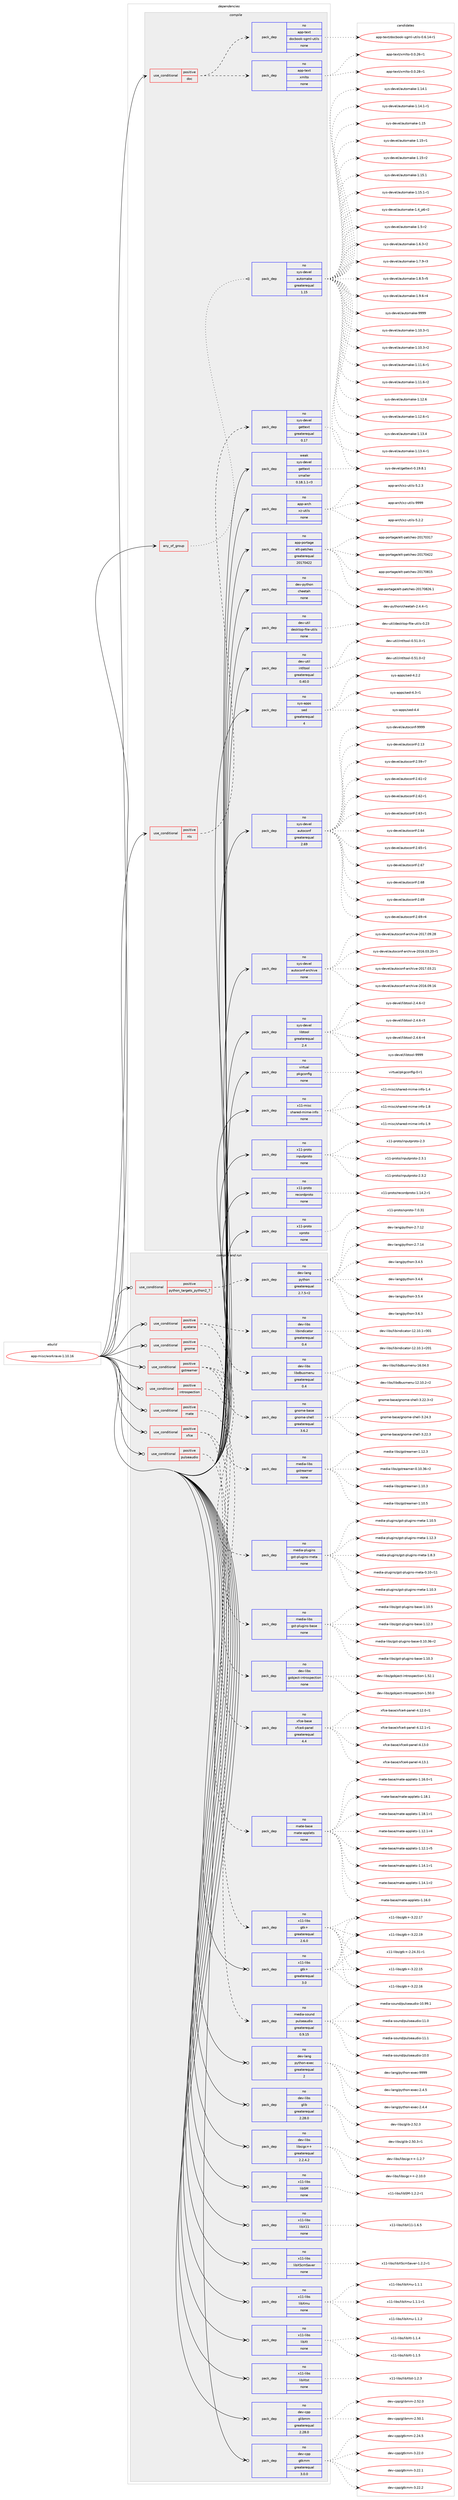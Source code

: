 digraph prolog {

# *************
# Graph options
# *************

newrank=true;
concentrate=true;
compound=true;
graph [rankdir=LR,fontname=Helvetica,fontsize=10,ranksep=1.5];#, ranksep=2.5, nodesep=0.2];
edge  [arrowhead=vee];
node  [fontname=Helvetica,fontsize=10];

# **********
# The ebuild
# **********

subgraph cluster_leftcol {
color=gray;
rank=same;
label=<<i>ebuild</i>>;
id [label="app-misc/workrave-1.10.16", color=red, width=4, href="../app-misc/workrave-1.10.16.svg"];
}

# ****************
# The dependencies
# ****************

subgraph cluster_midcol {
color=gray;
label=<<i>dependencies</i>>;
subgraph cluster_compile {
fillcolor="#eeeeee";
style=filled;
label=<<i>compile</i>>;
subgraph any840 {
dependency48802 [label=<<TABLE BORDER="0" CELLBORDER="1" CELLSPACING="0" CELLPADDING="4"><TR><TD CELLPADDING="10">any_of_group</TD></TR></TABLE>>, shape=none, color=red];subgraph pack34958 {
dependency48803 [label=<<TABLE BORDER="0" CELLBORDER="1" CELLSPACING="0" CELLPADDING="4" WIDTH="220"><TR><TD ROWSPAN="6" CELLPADDING="30">pack_dep</TD></TR><TR><TD WIDTH="110">no</TD></TR><TR><TD>sys-devel</TD></TR><TR><TD>automake</TD></TR><TR><TD>greaterequal</TD></TR><TR><TD>1.15</TD></TR></TABLE>>, shape=none, color=blue];
}
dependency48802:e -> dependency48803:w [weight=20,style="dotted",arrowhead="oinv"];
}
id:e -> dependency48802:w [weight=20,style="solid",arrowhead="vee"];
subgraph cond12983 {
dependency48804 [label=<<TABLE BORDER="0" CELLBORDER="1" CELLSPACING="0" CELLPADDING="4"><TR><TD ROWSPAN="3" CELLPADDING="10">use_conditional</TD></TR><TR><TD>positive</TD></TR><TR><TD>doc</TD></TR></TABLE>>, shape=none, color=red];
subgraph pack34959 {
dependency48805 [label=<<TABLE BORDER="0" CELLBORDER="1" CELLSPACING="0" CELLPADDING="4" WIDTH="220"><TR><TD ROWSPAN="6" CELLPADDING="30">pack_dep</TD></TR><TR><TD WIDTH="110">no</TD></TR><TR><TD>app-text</TD></TR><TR><TD>docbook-sgml-utils</TD></TR><TR><TD>none</TD></TR><TR><TD></TD></TR></TABLE>>, shape=none, color=blue];
}
dependency48804:e -> dependency48805:w [weight=20,style="dashed",arrowhead="vee"];
subgraph pack34960 {
dependency48806 [label=<<TABLE BORDER="0" CELLBORDER="1" CELLSPACING="0" CELLPADDING="4" WIDTH="220"><TR><TD ROWSPAN="6" CELLPADDING="30">pack_dep</TD></TR><TR><TD WIDTH="110">no</TD></TR><TR><TD>app-text</TD></TR><TR><TD>xmlto</TD></TR><TR><TD>none</TD></TR><TR><TD></TD></TR></TABLE>>, shape=none, color=blue];
}
dependency48804:e -> dependency48806:w [weight=20,style="dashed",arrowhead="vee"];
}
id:e -> dependency48804:w [weight=20,style="solid",arrowhead="vee"];
subgraph cond12984 {
dependency48807 [label=<<TABLE BORDER="0" CELLBORDER="1" CELLSPACING="0" CELLPADDING="4"><TR><TD ROWSPAN="3" CELLPADDING="10">use_conditional</TD></TR><TR><TD>positive</TD></TR><TR><TD>nls</TD></TR></TABLE>>, shape=none, color=red];
subgraph pack34961 {
dependency48808 [label=<<TABLE BORDER="0" CELLBORDER="1" CELLSPACING="0" CELLPADDING="4" WIDTH="220"><TR><TD ROWSPAN="6" CELLPADDING="30">pack_dep</TD></TR><TR><TD WIDTH="110">no</TD></TR><TR><TD>sys-devel</TD></TR><TR><TD>gettext</TD></TR><TR><TD>greaterequal</TD></TR><TR><TD>0.17</TD></TR></TABLE>>, shape=none, color=blue];
}
dependency48807:e -> dependency48808:w [weight=20,style="dashed",arrowhead="vee"];
}
id:e -> dependency48807:w [weight=20,style="solid",arrowhead="vee"];
subgraph pack34962 {
dependency48809 [label=<<TABLE BORDER="0" CELLBORDER="1" CELLSPACING="0" CELLPADDING="4" WIDTH="220"><TR><TD ROWSPAN="6" CELLPADDING="30">pack_dep</TD></TR><TR><TD WIDTH="110">no</TD></TR><TR><TD>app-arch</TD></TR><TR><TD>xz-utils</TD></TR><TR><TD>none</TD></TR><TR><TD></TD></TR></TABLE>>, shape=none, color=blue];
}
id:e -> dependency48809:w [weight=20,style="solid",arrowhead="vee"];
subgraph pack34963 {
dependency48810 [label=<<TABLE BORDER="0" CELLBORDER="1" CELLSPACING="0" CELLPADDING="4" WIDTH="220"><TR><TD ROWSPAN="6" CELLPADDING="30">pack_dep</TD></TR><TR><TD WIDTH="110">no</TD></TR><TR><TD>app-portage</TD></TR><TR><TD>elt-patches</TD></TR><TR><TD>greaterequal</TD></TR><TR><TD>20170422</TD></TR></TABLE>>, shape=none, color=blue];
}
id:e -> dependency48810:w [weight=20,style="solid",arrowhead="vee"];
subgraph pack34964 {
dependency48811 [label=<<TABLE BORDER="0" CELLBORDER="1" CELLSPACING="0" CELLPADDING="4" WIDTH="220"><TR><TD ROWSPAN="6" CELLPADDING="30">pack_dep</TD></TR><TR><TD WIDTH="110">no</TD></TR><TR><TD>dev-python</TD></TR><TR><TD>cheetah</TD></TR><TR><TD>none</TD></TR><TR><TD></TD></TR></TABLE>>, shape=none, color=blue];
}
id:e -> dependency48811:w [weight=20,style="solid",arrowhead="vee"];
subgraph pack34965 {
dependency48812 [label=<<TABLE BORDER="0" CELLBORDER="1" CELLSPACING="0" CELLPADDING="4" WIDTH="220"><TR><TD ROWSPAN="6" CELLPADDING="30">pack_dep</TD></TR><TR><TD WIDTH="110">no</TD></TR><TR><TD>dev-util</TD></TR><TR><TD>desktop-file-utils</TD></TR><TR><TD>none</TD></TR><TR><TD></TD></TR></TABLE>>, shape=none, color=blue];
}
id:e -> dependency48812:w [weight=20,style="solid",arrowhead="vee"];
subgraph pack34966 {
dependency48813 [label=<<TABLE BORDER="0" CELLBORDER="1" CELLSPACING="0" CELLPADDING="4" WIDTH="220"><TR><TD ROWSPAN="6" CELLPADDING="30">pack_dep</TD></TR><TR><TD WIDTH="110">no</TD></TR><TR><TD>dev-util</TD></TR><TR><TD>intltool</TD></TR><TR><TD>greaterequal</TD></TR><TR><TD>0.40.0</TD></TR></TABLE>>, shape=none, color=blue];
}
id:e -> dependency48813:w [weight=20,style="solid",arrowhead="vee"];
subgraph pack34967 {
dependency48814 [label=<<TABLE BORDER="0" CELLBORDER="1" CELLSPACING="0" CELLPADDING="4" WIDTH="220"><TR><TD ROWSPAN="6" CELLPADDING="30">pack_dep</TD></TR><TR><TD WIDTH="110">no</TD></TR><TR><TD>sys-apps</TD></TR><TR><TD>sed</TD></TR><TR><TD>greaterequal</TD></TR><TR><TD>4</TD></TR></TABLE>>, shape=none, color=blue];
}
id:e -> dependency48814:w [weight=20,style="solid",arrowhead="vee"];
subgraph pack34968 {
dependency48815 [label=<<TABLE BORDER="0" CELLBORDER="1" CELLSPACING="0" CELLPADDING="4" WIDTH="220"><TR><TD ROWSPAN="6" CELLPADDING="30">pack_dep</TD></TR><TR><TD WIDTH="110">no</TD></TR><TR><TD>sys-devel</TD></TR><TR><TD>autoconf</TD></TR><TR><TD>greaterequal</TD></TR><TR><TD>2.69</TD></TR></TABLE>>, shape=none, color=blue];
}
id:e -> dependency48815:w [weight=20,style="solid",arrowhead="vee"];
subgraph pack34969 {
dependency48816 [label=<<TABLE BORDER="0" CELLBORDER="1" CELLSPACING="0" CELLPADDING="4" WIDTH="220"><TR><TD ROWSPAN="6" CELLPADDING="30">pack_dep</TD></TR><TR><TD WIDTH="110">no</TD></TR><TR><TD>sys-devel</TD></TR><TR><TD>autoconf-archive</TD></TR><TR><TD>none</TD></TR><TR><TD></TD></TR></TABLE>>, shape=none, color=blue];
}
id:e -> dependency48816:w [weight=20,style="solid",arrowhead="vee"];
subgraph pack34970 {
dependency48817 [label=<<TABLE BORDER="0" CELLBORDER="1" CELLSPACING="0" CELLPADDING="4" WIDTH="220"><TR><TD ROWSPAN="6" CELLPADDING="30">pack_dep</TD></TR><TR><TD WIDTH="110">no</TD></TR><TR><TD>sys-devel</TD></TR><TR><TD>libtool</TD></TR><TR><TD>greaterequal</TD></TR><TR><TD>2.4</TD></TR></TABLE>>, shape=none, color=blue];
}
id:e -> dependency48817:w [weight=20,style="solid",arrowhead="vee"];
subgraph pack34971 {
dependency48818 [label=<<TABLE BORDER="0" CELLBORDER="1" CELLSPACING="0" CELLPADDING="4" WIDTH="220"><TR><TD ROWSPAN="6" CELLPADDING="30">pack_dep</TD></TR><TR><TD WIDTH="110">no</TD></TR><TR><TD>virtual</TD></TR><TR><TD>pkgconfig</TD></TR><TR><TD>none</TD></TR><TR><TD></TD></TR></TABLE>>, shape=none, color=blue];
}
id:e -> dependency48818:w [weight=20,style="solid",arrowhead="vee"];
subgraph pack34972 {
dependency48819 [label=<<TABLE BORDER="0" CELLBORDER="1" CELLSPACING="0" CELLPADDING="4" WIDTH="220"><TR><TD ROWSPAN="6" CELLPADDING="30">pack_dep</TD></TR><TR><TD WIDTH="110">no</TD></TR><TR><TD>x11-misc</TD></TR><TR><TD>shared-mime-info</TD></TR><TR><TD>none</TD></TR><TR><TD></TD></TR></TABLE>>, shape=none, color=blue];
}
id:e -> dependency48819:w [weight=20,style="solid",arrowhead="vee"];
subgraph pack34973 {
dependency48820 [label=<<TABLE BORDER="0" CELLBORDER="1" CELLSPACING="0" CELLPADDING="4" WIDTH="220"><TR><TD ROWSPAN="6" CELLPADDING="30">pack_dep</TD></TR><TR><TD WIDTH="110">no</TD></TR><TR><TD>x11-proto</TD></TR><TR><TD>inputproto</TD></TR><TR><TD>none</TD></TR><TR><TD></TD></TR></TABLE>>, shape=none, color=blue];
}
id:e -> dependency48820:w [weight=20,style="solid",arrowhead="vee"];
subgraph pack34974 {
dependency48821 [label=<<TABLE BORDER="0" CELLBORDER="1" CELLSPACING="0" CELLPADDING="4" WIDTH="220"><TR><TD ROWSPAN="6" CELLPADDING="30">pack_dep</TD></TR><TR><TD WIDTH="110">no</TD></TR><TR><TD>x11-proto</TD></TR><TR><TD>recordproto</TD></TR><TR><TD>none</TD></TR><TR><TD></TD></TR></TABLE>>, shape=none, color=blue];
}
id:e -> dependency48821:w [weight=20,style="solid",arrowhead="vee"];
subgraph pack34975 {
dependency48822 [label=<<TABLE BORDER="0" CELLBORDER="1" CELLSPACING="0" CELLPADDING="4" WIDTH="220"><TR><TD ROWSPAN="6" CELLPADDING="30">pack_dep</TD></TR><TR><TD WIDTH="110">no</TD></TR><TR><TD>x11-proto</TD></TR><TR><TD>xproto</TD></TR><TR><TD>none</TD></TR><TR><TD></TD></TR></TABLE>>, shape=none, color=blue];
}
id:e -> dependency48822:w [weight=20,style="solid",arrowhead="vee"];
subgraph pack34976 {
dependency48823 [label=<<TABLE BORDER="0" CELLBORDER="1" CELLSPACING="0" CELLPADDING="4" WIDTH="220"><TR><TD ROWSPAN="6" CELLPADDING="30">pack_dep</TD></TR><TR><TD WIDTH="110">weak</TD></TR><TR><TD>sys-devel</TD></TR><TR><TD>gettext</TD></TR><TR><TD>smaller</TD></TR><TR><TD>0.18.1.1-r3</TD></TR></TABLE>>, shape=none, color=blue];
}
id:e -> dependency48823:w [weight=20,style="solid",arrowhead="vee"];
}
subgraph cluster_compileandrun {
fillcolor="#eeeeee";
style=filled;
label=<<i>compile and run</i>>;
subgraph cond12985 {
dependency48824 [label=<<TABLE BORDER="0" CELLBORDER="1" CELLSPACING="0" CELLPADDING="4"><TR><TD ROWSPAN="3" CELLPADDING="10">use_conditional</TD></TR><TR><TD>positive</TD></TR><TR><TD>ayatana</TD></TR></TABLE>>, shape=none, color=red];
subgraph pack34977 {
dependency48825 [label=<<TABLE BORDER="0" CELLBORDER="1" CELLSPACING="0" CELLPADDING="4" WIDTH="220"><TR><TD ROWSPAN="6" CELLPADDING="30">pack_dep</TD></TR><TR><TD WIDTH="110">no</TD></TR><TR><TD>dev-libs</TD></TR><TR><TD>libdbusmenu</TD></TR><TR><TD>greaterequal</TD></TR><TR><TD>0.4</TD></TR></TABLE>>, shape=none, color=blue];
}
dependency48824:e -> dependency48825:w [weight=20,style="dashed",arrowhead="vee"];
subgraph pack34978 {
dependency48826 [label=<<TABLE BORDER="0" CELLBORDER="1" CELLSPACING="0" CELLPADDING="4" WIDTH="220"><TR><TD ROWSPAN="6" CELLPADDING="30">pack_dep</TD></TR><TR><TD WIDTH="110">no</TD></TR><TR><TD>dev-libs</TD></TR><TR><TD>libindicator</TD></TR><TR><TD>greaterequal</TD></TR><TR><TD>0.4</TD></TR></TABLE>>, shape=none, color=blue];
}
dependency48824:e -> dependency48826:w [weight=20,style="dashed",arrowhead="vee"];
}
id:e -> dependency48824:w [weight=20,style="solid",arrowhead="odotvee"];
subgraph cond12986 {
dependency48827 [label=<<TABLE BORDER="0" CELLBORDER="1" CELLSPACING="0" CELLPADDING="4"><TR><TD ROWSPAN="3" CELLPADDING="10">use_conditional</TD></TR><TR><TD>positive</TD></TR><TR><TD>gnome</TD></TR></TABLE>>, shape=none, color=red];
subgraph pack34979 {
dependency48828 [label=<<TABLE BORDER="0" CELLBORDER="1" CELLSPACING="0" CELLPADDING="4" WIDTH="220"><TR><TD ROWSPAN="6" CELLPADDING="30">pack_dep</TD></TR><TR><TD WIDTH="110">no</TD></TR><TR><TD>gnome-base</TD></TR><TR><TD>gnome-shell</TD></TR><TR><TD>greaterequal</TD></TR><TR><TD>3.6.2</TD></TR></TABLE>>, shape=none, color=blue];
}
dependency48827:e -> dependency48828:w [weight=20,style="dashed",arrowhead="vee"];
}
id:e -> dependency48827:w [weight=20,style="solid",arrowhead="odotvee"];
subgraph cond12987 {
dependency48829 [label=<<TABLE BORDER="0" CELLBORDER="1" CELLSPACING="0" CELLPADDING="4"><TR><TD ROWSPAN="3" CELLPADDING="10">use_conditional</TD></TR><TR><TD>positive</TD></TR><TR><TD>gstreamer</TD></TR></TABLE>>, shape=none, color=red];
subgraph pack34980 {
dependency48830 [label=<<TABLE BORDER="0" CELLBORDER="1" CELLSPACING="0" CELLPADDING="4" WIDTH="220"><TR><TD ROWSPAN="6" CELLPADDING="30">pack_dep</TD></TR><TR><TD WIDTH="110">no</TD></TR><TR><TD>media-libs</TD></TR><TR><TD>gstreamer</TD></TR><TR><TD>none</TD></TR><TR><TD></TD></TR></TABLE>>, shape=none, color=blue];
}
dependency48829:e -> dependency48830:w [weight=20,style="dashed",arrowhead="vee"];
subgraph pack34981 {
dependency48831 [label=<<TABLE BORDER="0" CELLBORDER="1" CELLSPACING="0" CELLPADDING="4" WIDTH="220"><TR><TD ROWSPAN="6" CELLPADDING="30">pack_dep</TD></TR><TR><TD WIDTH="110">no</TD></TR><TR><TD>media-libs</TD></TR><TR><TD>gst-plugins-base</TD></TR><TR><TD>none</TD></TR><TR><TD></TD></TR></TABLE>>, shape=none, color=blue];
}
dependency48829:e -> dependency48831:w [weight=20,style="dashed",arrowhead="vee"];
subgraph pack34982 {
dependency48832 [label=<<TABLE BORDER="0" CELLBORDER="1" CELLSPACING="0" CELLPADDING="4" WIDTH="220"><TR><TD ROWSPAN="6" CELLPADDING="30">pack_dep</TD></TR><TR><TD WIDTH="110">no</TD></TR><TR><TD>media-plugins</TD></TR><TR><TD>gst-plugins-meta</TD></TR><TR><TD>none</TD></TR><TR><TD></TD></TR></TABLE>>, shape=none, color=blue];
}
dependency48829:e -> dependency48832:w [weight=20,style="dashed",arrowhead="vee"];
}
id:e -> dependency48829:w [weight=20,style="solid",arrowhead="odotvee"];
subgraph cond12988 {
dependency48833 [label=<<TABLE BORDER="0" CELLBORDER="1" CELLSPACING="0" CELLPADDING="4"><TR><TD ROWSPAN="3" CELLPADDING="10">use_conditional</TD></TR><TR><TD>positive</TD></TR><TR><TD>introspection</TD></TR></TABLE>>, shape=none, color=red];
subgraph pack34983 {
dependency48834 [label=<<TABLE BORDER="0" CELLBORDER="1" CELLSPACING="0" CELLPADDING="4" WIDTH="220"><TR><TD ROWSPAN="6" CELLPADDING="30">pack_dep</TD></TR><TR><TD WIDTH="110">no</TD></TR><TR><TD>dev-libs</TD></TR><TR><TD>gobject-introspection</TD></TR><TR><TD>none</TD></TR><TR><TD></TD></TR></TABLE>>, shape=none, color=blue];
}
dependency48833:e -> dependency48834:w [weight=20,style="dashed",arrowhead="vee"];
}
id:e -> dependency48833:w [weight=20,style="solid",arrowhead="odotvee"];
subgraph cond12989 {
dependency48835 [label=<<TABLE BORDER="0" CELLBORDER="1" CELLSPACING="0" CELLPADDING="4"><TR><TD ROWSPAN="3" CELLPADDING="10">use_conditional</TD></TR><TR><TD>positive</TD></TR><TR><TD>mate</TD></TR></TABLE>>, shape=none, color=red];
subgraph pack34984 {
dependency48836 [label=<<TABLE BORDER="0" CELLBORDER="1" CELLSPACING="0" CELLPADDING="4" WIDTH="220"><TR><TD ROWSPAN="6" CELLPADDING="30">pack_dep</TD></TR><TR><TD WIDTH="110">no</TD></TR><TR><TD>mate-base</TD></TR><TR><TD>mate-applets</TD></TR><TR><TD>none</TD></TR><TR><TD></TD></TR></TABLE>>, shape=none, color=blue];
}
dependency48835:e -> dependency48836:w [weight=20,style="dashed",arrowhead="vee"];
}
id:e -> dependency48835:w [weight=20,style="solid",arrowhead="odotvee"];
subgraph cond12990 {
dependency48837 [label=<<TABLE BORDER="0" CELLBORDER="1" CELLSPACING="0" CELLPADDING="4"><TR><TD ROWSPAN="3" CELLPADDING="10">use_conditional</TD></TR><TR><TD>positive</TD></TR><TR><TD>pulseaudio</TD></TR></TABLE>>, shape=none, color=red];
subgraph pack34985 {
dependency48838 [label=<<TABLE BORDER="0" CELLBORDER="1" CELLSPACING="0" CELLPADDING="4" WIDTH="220"><TR><TD ROWSPAN="6" CELLPADDING="30">pack_dep</TD></TR><TR><TD WIDTH="110">no</TD></TR><TR><TD>media-sound</TD></TR><TR><TD>pulseaudio</TD></TR><TR><TD>greaterequal</TD></TR><TR><TD>0.9.15</TD></TR></TABLE>>, shape=none, color=blue];
}
dependency48837:e -> dependency48838:w [weight=20,style="dashed",arrowhead="vee"];
}
id:e -> dependency48837:w [weight=20,style="solid",arrowhead="odotvee"];
subgraph cond12991 {
dependency48839 [label=<<TABLE BORDER="0" CELLBORDER="1" CELLSPACING="0" CELLPADDING="4"><TR><TD ROWSPAN="3" CELLPADDING="10">use_conditional</TD></TR><TR><TD>positive</TD></TR><TR><TD>python_targets_python2_7</TD></TR></TABLE>>, shape=none, color=red];
subgraph pack34986 {
dependency48840 [label=<<TABLE BORDER="0" CELLBORDER="1" CELLSPACING="0" CELLPADDING="4" WIDTH="220"><TR><TD ROWSPAN="6" CELLPADDING="30">pack_dep</TD></TR><TR><TD WIDTH="110">no</TD></TR><TR><TD>dev-lang</TD></TR><TR><TD>python</TD></TR><TR><TD>greaterequal</TD></TR><TR><TD>2.7.5-r2</TD></TR></TABLE>>, shape=none, color=blue];
}
dependency48839:e -> dependency48840:w [weight=20,style="dashed",arrowhead="vee"];
}
id:e -> dependency48839:w [weight=20,style="solid",arrowhead="odotvee"];
subgraph cond12992 {
dependency48841 [label=<<TABLE BORDER="0" CELLBORDER="1" CELLSPACING="0" CELLPADDING="4"><TR><TD ROWSPAN="3" CELLPADDING="10">use_conditional</TD></TR><TR><TD>positive</TD></TR><TR><TD>xfce</TD></TR></TABLE>>, shape=none, color=red];
subgraph pack34987 {
dependency48842 [label=<<TABLE BORDER="0" CELLBORDER="1" CELLSPACING="0" CELLPADDING="4" WIDTH="220"><TR><TD ROWSPAN="6" CELLPADDING="30">pack_dep</TD></TR><TR><TD WIDTH="110">no</TD></TR><TR><TD>x11-libs</TD></TR><TR><TD>gtk+</TD></TR><TR><TD>greaterequal</TD></TR><TR><TD>2.6.0</TD></TR></TABLE>>, shape=none, color=blue];
}
dependency48841:e -> dependency48842:w [weight=20,style="dashed",arrowhead="vee"];
subgraph pack34988 {
dependency48843 [label=<<TABLE BORDER="0" CELLBORDER="1" CELLSPACING="0" CELLPADDING="4" WIDTH="220"><TR><TD ROWSPAN="6" CELLPADDING="30">pack_dep</TD></TR><TR><TD WIDTH="110">no</TD></TR><TR><TD>xfce-base</TD></TR><TR><TD>xfce4-panel</TD></TR><TR><TD>greaterequal</TD></TR><TR><TD>4.4</TD></TR></TABLE>>, shape=none, color=blue];
}
dependency48841:e -> dependency48843:w [weight=20,style="dashed",arrowhead="vee"];
}
id:e -> dependency48841:w [weight=20,style="solid",arrowhead="odotvee"];
subgraph pack34989 {
dependency48844 [label=<<TABLE BORDER="0" CELLBORDER="1" CELLSPACING="0" CELLPADDING="4" WIDTH="220"><TR><TD ROWSPAN="6" CELLPADDING="30">pack_dep</TD></TR><TR><TD WIDTH="110">no</TD></TR><TR><TD>dev-cpp</TD></TR><TR><TD>glibmm</TD></TR><TR><TD>greaterequal</TD></TR><TR><TD>2.28.0</TD></TR></TABLE>>, shape=none, color=blue];
}
id:e -> dependency48844:w [weight=20,style="solid",arrowhead="odotvee"];
subgraph pack34990 {
dependency48845 [label=<<TABLE BORDER="0" CELLBORDER="1" CELLSPACING="0" CELLPADDING="4" WIDTH="220"><TR><TD ROWSPAN="6" CELLPADDING="30">pack_dep</TD></TR><TR><TD WIDTH="110">no</TD></TR><TR><TD>dev-cpp</TD></TR><TR><TD>gtkmm</TD></TR><TR><TD>greaterequal</TD></TR><TR><TD>3.0.0</TD></TR></TABLE>>, shape=none, color=blue];
}
id:e -> dependency48845:w [weight=20,style="solid",arrowhead="odotvee"];
subgraph pack34991 {
dependency48846 [label=<<TABLE BORDER="0" CELLBORDER="1" CELLSPACING="0" CELLPADDING="4" WIDTH="220"><TR><TD ROWSPAN="6" CELLPADDING="30">pack_dep</TD></TR><TR><TD WIDTH="110">no</TD></TR><TR><TD>dev-lang</TD></TR><TR><TD>python-exec</TD></TR><TR><TD>greaterequal</TD></TR><TR><TD>2</TD></TR></TABLE>>, shape=none, color=blue];
}
id:e -> dependency48846:w [weight=20,style="solid",arrowhead="odotvee"];
subgraph pack34992 {
dependency48847 [label=<<TABLE BORDER="0" CELLBORDER="1" CELLSPACING="0" CELLPADDING="4" WIDTH="220"><TR><TD ROWSPAN="6" CELLPADDING="30">pack_dep</TD></TR><TR><TD WIDTH="110">no</TD></TR><TR><TD>dev-libs</TD></TR><TR><TD>glib</TD></TR><TR><TD>greaterequal</TD></TR><TR><TD>2.28.0</TD></TR></TABLE>>, shape=none, color=blue];
}
id:e -> dependency48847:w [weight=20,style="solid",arrowhead="odotvee"];
subgraph pack34993 {
dependency48848 [label=<<TABLE BORDER="0" CELLBORDER="1" CELLSPACING="0" CELLPADDING="4" WIDTH="220"><TR><TD ROWSPAN="6" CELLPADDING="30">pack_dep</TD></TR><TR><TD WIDTH="110">no</TD></TR><TR><TD>dev-libs</TD></TR><TR><TD>libsigc++</TD></TR><TR><TD>greaterequal</TD></TR><TR><TD>2.2.4.2</TD></TR></TABLE>>, shape=none, color=blue];
}
id:e -> dependency48848:w [weight=20,style="solid",arrowhead="odotvee"];
subgraph pack34994 {
dependency48849 [label=<<TABLE BORDER="0" CELLBORDER="1" CELLSPACING="0" CELLPADDING="4" WIDTH="220"><TR><TD ROWSPAN="6" CELLPADDING="30">pack_dep</TD></TR><TR><TD WIDTH="110">no</TD></TR><TR><TD>x11-libs</TD></TR><TR><TD>gtk+</TD></TR><TR><TD>greaterequal</TD></TR><TR><TD>3.0</TD></TR></TABLE>>, shape=none, color=blue];
}
id:e -> dependency48849:w [weight=20,style="solid",arrowhead="odotvee"];
subgraph pack34995 {
dependency48850 [label=<<TABLE BORDER="0" CELLBORDER="1" CELLSPACING="0" CELLPADDING="4" WIDTH="220"><TR><TD ROWSPAN="6" CELLPADDING="30">pack_dep</TD></TR><TR><TD WIDTH="110">no</TD></TR><TR><TD>x11-libs</TD></TR><TR><TD>libSM</TD></TR><TR><TD>none</TD></TR><TR><TD></TD></TR></TABLE>>, shape=none, color=blue];
}
id:e -> dependency48850:w [weight=20,style="solid",arrowhead="odotvee"];
subgraph pack34996 {
dependency48851 [label=<<TABLE BORDER="0" CELLBORDER="1" CELLSPACING="0" CELLPADDING="4" WIDTH="220"><TR><TD ROWSPAN="6" CELLPADDING="30">pack_dep</TD></TR><TR><TD WIDTH="110">no</TD></TR><TR><TD>x11-libs</TD></TR><TR><TD>libX11</TD></TR><TR><TD>none</TD></TR><TR><TD></TD></TR></TABLE>>, shape=none, color=blue];
}
id:e -> dependency48851:w [weight=20,style="solid",arrowhead="odotvee"];
subgraph pack34997 {
dependency48852 [label=<<TABLE BORDER="0" CELLBORDER="1" CELLSPACING="0" CELLPADDING="4" WIDTH="220"><TR><TD ROWSPAN="6" CELLPADDING="30">pack_dep</TD></TR><TR><TD WIDTH="110">no</TD></TR><TR><TD>x11-libs</TD></TR><TR><TD>libXScrnSaver</TD></TR><TR><TD>none</TD></TR><TR><TD></TD></TR></TABLE>>, shape=none, color=blue];
}
id:e -> dependency48852:w [weight=20,style="solid",arrowhead="odotvee"];
subgraph pack34998 {
dependency48853 [label=<<TABLE BORDER="0" CELLBORDER="1" CELLSPACING="0" CELLPADDING="4" WIDTH="220"><TR><TD ROWSPAN="6" CELLPADDING="30">pack_dep</TD></TR><TR><TD WIDTH="110">no</TD></TR><TR><TD>x11-libs</TD></TR><TR><TD>libXmu</TD></TR><TR><TD>none</TD></TR><TR><TD></TD></TR></TABLE>>, shape=none, color=blue];
}
id:e -> dependency48853:w [weight=20,style="solid",arrowhead="odotvee"];
subgraph pack34999 {
dependency48854 [label=<<TABLE BORDER="0" CELLBORDER="1" CELLSPACING="0" CELLPADDING="4" WIDTH="220"><TR><TD ROWSPAN="6" CELLPADDING="30">pack_dep</TD></TR><TR><TD WIDTH="110">no</TD></TR><TR><TD>x11-libs</TD></TR><TR><TD>libXt</TD></TR><TR><TD>none</TD></TR><TR><TD></TD></TR></TABLE>>, shape=none, color=blue];
}
id:e -> dependency48854:w [weight=20,style="solid",arrowhead="odotvee"];
subgraph pack35000 {
dependency48855 [label=<<TABLE BORDER="0" CELLBORDER="1" CELLSPACING="0" CELLPADDING="4" WIDTH="220"><TR><TD ROWSPAN="6" CELLPADDING="30">pack_dep</TD></TR><TR><TD WIDTH="110">no</TD></TR><TR><TD>x11-libs</TD></TR><TR><TD>libXtst</TD></TR><TR><TD>none</TD></TR><TR><TD></TD></TR></TABLE>>, shape=none, color=blue];
}
id:e -> dependency48855:w [weight=20,style="solid",arrowhead="odotvee"];
}
subgraph cluster_run {
fillcolor="#eeeeee";
style=filled;
label=<<i>run</i>>;
}
}

# **************
# The candidates
# **************

subgraph cluster_choices {
rank=same;
color=gray;
label=<<i>candidates</i>>;

subgraph choice34958 {
color=black;
nodesep=1;
choice11512111545100101118101108479711711611110997107101454946494846514511449 [label="sys-devel/automake-1.10.3-r1", color=red, width=4,href="../sys-devel/automake-1.10.3-r1.svg"];
choice11512111545100101118101108479711711611110997107101454946494846514511450 [label="sys-devel/automake-1.10.3-r2", color=red, width=4,href="../sys-devel/automake-1.10.3-r2.svg"];
choice11512111545100101118101108479711711611110997107101454946494946544511449 [label="sys-devel/automake-1.11.6-r1", color=red, width=4,href="../sys-devel/automake-1.11.6-r1.svg"];
choice11512111545100101118101108479711711611110997107101454946494946544511450 [label="sys-devel/automake-1.11.6-r2", color=red, width=4,href="../sys-devel/automake-1.11.6-r2.svg"];
choice1151211154510010111810110847971171161111099710710145494649504654 [label="sys-devel/automake-1.12.6", color=red, width=4,href="../sys-devel/automake-1.12.6.svg"];
choice11512111545100101118101108479711711611110997107101454946495046544511449 [label="sys-devel/automake-1.12.6-r1", color=red, width=4,href="../sys-devel/automake-1.12.6-r1.svg"];
choice1151211154510010111810110847971171161111099710710145494649514652 [label="sys-devel/automake-1.13.4", color=red, width=4,href="../sys-devel/automake-1.13.4.svg"];
choice11512111545100101118101108479711711611110997107101454946495146524511449 [label="sys-devel/automake-1.13.4-r1", color=red, width=4,href="../sys-devel/automake-1.13.4-r1.svg"];
choice1151211154510010111810110847971171161111099710710145494649524649 [label="sys-devel/automake-1.14.1", color=red, width=4,href="../sys-devel/automake-1.14.1.svg"];
choice11512111545100101118101108479711711611110997107101454946495246494511449 [label="sys-devel/automake-1.14.1-r1", color=red, width=4,href="../sys-devel/automake-1.14.1-r1.svg"];
choice115121115451001011181011084797117116111109971071014549464953 [label="sys-devel/automake-1.15", color=red, width=4,href="../sys-devel/automake-1.15.svg"];
choice1151211154510010111810110847971171161111099710710145494649534511449 [label="sys-devel/automake-1.15-r1", color=red, width=4,href="../sys-devel/automake-1.15-r1.svg"];
choice1151211154510010111810110847971171161111099710710145494649534511450 [label="sys-devel/automake-1.15-r2", color=red, width=4,href="../sys-devel/automake-1.15-r2.svg"];
choice1151211154510010111810110847971171161111099710710145494649534649 [label="sys-devel/automake-1.15.1", color=red, width=4,href="../sys-devel/automake-1.15.1.svg"];
choice11512111545100101118101108479711711611110997107101454946495346494511449 [label="sys-devel/automake-1.15.1-r1", color=red, width=4,href="../sys-devel/automake-1.15.1-r1.svg"];
choice115121115451001011181011084797117116111109971071014549465295112544511450 [label="sys-devel/automake-1.4_p6-r2", color=red, width=4,href="../sys-devel/automake-1.4_p6-r2.svg"];
choice11512111545100101118101108479711711611110997107101454946534511450 [label="sys-devel/automake-1.5-r2", color=red, width=4,href="../sys-devel/automake-1.5-r2.svg"];
choice115121115451001011181011084797117116111109971071014549465446514511450 [label="sys-devel/automake-1.6.3-r2", color=red, width=4,href="../sys-devel/automake-1.6.3-r2.svg"];
choice115121115451001011181011084797117116111109971071014549465546574511451 [label="sys-devel/automake-1.7.9-r3", color=red, width=4,href="../sys-devel/automake-1.7.9-r3.svg"];
choice115121115451001011181011084797117116111109971071014549465646534511453 [label="sys-devel/automake-1.8.5-r5", color=red, width=4,href="../sys-devel/automake-1.8.5-r5.svg"];
choice115121115451001011181011084797117116111109971071014549465746544511452 [label="sys-devel/automake-1.9.6-r4", color=red, width=4,href="../sys-devel/automake-1.9.6-r4.svg"];
choice115121115451001011181011084797117116111109971071014557575757 [label="sys-devel/automake-9999", color=red, width=4,href="../sys-devel/automake-9999.svg"];
dependency48803:e -> choice11512111545100101118101108479711711611110997107101454946494846514511449:w [style=dotted,weight="100"];
dependency48803:e -> choice11512111545100101118101108479711711611110997107101454946494846514511450:w [style=dotted,weight="100"];
dependency48803:e -> choice11512111545100101118101108479711711611110997107101454946494946544511449:w [style=dotted,weight="100"];
dependency48803:e -> choice11512111545100101118101108479711711611110997107101454946494946544511450:w [style=dotted,weight="100"];
dependency48803:e -> choice1151211154510010111810110847971171161111099710710145494649504654:w [style=dotted,weight="100"];
dependency48803:e -> choice11512111545100101118101108479711711611110997107101454946495046544511449:w [style=dotted,weight="100"];
dependency48803:e -> choice1151211154510010111810110847971171161111099710710145494649514652:w [style=dotted,weight="100"];
dependency48803:e -> choice11512111545100101118101108479711711611110997107101454946495146524511449:w [style=dotted,weight="100"];
dependency48803:e -> choice1151211154510010111810110847971171161111099710710145494649524649:w [style=dotted,weight="100"];
dependency48803:e -> choice11512111545100101118101108479711711611110997107101454946495246494511449:w [style=dotted,weight="100"];
dependency48803:e -> choice115121115451001011181011084797117116111109971071014549464953:w [style=dotted,weight="100"];
dependency48803:e -> choice1151211154510010111810110847971171161111099710710145494649534511449:w [style=dotted,weight="100"];
dependency48803:e -> choice1151211154510010111810110847971171161111099710710145494649534511450:w [style=dotted,weight="100"];
dependency48803:e -> choice1151211154510010111810110847971171161111099710710145494649534649:w [style=dotted,weight="100"];
dependency48803:e -> choice11512111545100101118101108479711711611110997107101454946495346494511449:w [style=dotted,weight="100"];
dependency48803:e -> choice115121115451001011181011084797117116111109971071014549465295112544511450:w [style=dotted,weight="100"];
dependency48803:e -> choice11512111545100101118101108479711711611110997107101454946534511450:w [style=dotted,weight="100"];
dependency48803:e -> choice115121115451001011181011084797117116111109971071014549465446514511450:w [style=dotted,weight="100"];
dependency48803:e -> choice115121115451001011181011084797117116111109971071014549465546574511451:w [style=dotted,weight="100"];
dependency48803:e -> choice115121115451001011181011084797117116111109971071014549465646534511453:w [style=dotted,weight="100"];
dependency48803:e -> choice115121115451001011181011084797117116111109971071014549465746544511452:w [style=dotted,weight="100"];
dependency48803:e -> choice115121115451001011181011084797117116111109971071014557575757:w [style=dotted,weight="100"];
}
subgraph choice34959 {
color=black;
nodesep=1;
choice97112112451161011201164710011199981111111074511510310910845117116105108115454846544649524511449 [label="app-text/docbook-sgml-utils-0.6.14-r1", color=red, width=4,href="../app-text/docbook-sgml-utils-0.6.14-r1.svg"];
dependency48805:e -> choice97112112451161011201164710011199981111111074511510310910845117116105108115454846544649524511449:w [style=dotted,weight="100"];
}
subgraph choice34960 {
color=black;
nodesep=1;
choice971121124511610112011647120109108116111454846484650544511449 [label="app-text/xmlto-0.0.26-r1", color=red, width=4,href="../app-text/xmlto-0.0.26-r1.svg"];
choice971121124511610112011647120109108116111454846484650564511449 [label="app-text/xmlto-0.0.28-r1", color=red, width=4,href="../app-text/xmlto-0.0.28-r1.svg"];
dependency48806:e -> choice971121124511610112011647120109108116111454846484650544511449:w [style=dotted,weight="100"];
dependency48806:e -> choice971121124511610112011647120109108116111454846484650564511449:w [style=dotted,weight="100"];
}
subgraph choice34961 {
color=black;
nodesep=1;
choice1151211154510010111810110847103101116116101120116454846495746564649 [label="sys-devel/gettext-0.19.8.1", color=red, width=4,href="../sys-devel/gettext-0.19.8.1.svg"];
dependency48808:e -> choice1151211154510010111810110847103101116116101120116454846495746564649:w [style=dotted,weight="100"];
}
subgraph choice34962 {
color=black;
nodesep=1;
choice971121124597114991044712012245117116105108115455346504650 [label="app-arch/xz-utils-5.2.2", color=red, width=4,href="../app-arch/xz-utils-5.2.2.svg"];
choice971121124597114991044712012245117116105108115455346504651 [label="app-arch/xz-utils-5.2.3", color=red, width=4,href="../app-arch/xz-utils-5.2.3.svg"];
choice9711211245971149910447120122451171161051081154557575757 [label="app-arch/xz-utils-9999", color=red, width=4,href="../app-arch/xz-utils-9999.svg"];
dependency48809:e -> choice971121124597114991044712012245117116105108115455346504650:w [style=dotted,weight="100"];
dependency48809:e -> choice971121124597114991044712012245117116105108115455346504651:w [style=dotted,weight="100"];
dependency48809:e -> choice9711211245971149910447120122451171161051081154557575757:w [style=dotted,weight="100"];
}
subgraph choice34963 {
color=black;
nodesep=1;
choice97112112451121111141169710310147101108116451129711699104101115455048495548514955 [label="app-portage/elt-patches-20170317", color=red, width=4,href="../app-portage/elt-patches-20170317.svg"];
choice97112112451121111141169710310147101108116451129711699104101115455048495548525050 [label="app-portage/elt-patches-20170422", color=red, width=4,href="../app-portage/elt-patches-20170422.svg"];
choice97112112451121111141169710310147101108116451129711699104101115455048495548564953 [label="app-portage/elt-patches-20170815", color=red, width=4,href="../app-portage/elt-patches-20170815.svg"];
choice971121124511211111411697103101471011081164511297116991041011154550484955485650544649 [label="app-portage/elt-patches-20170826.1", color=red, width=4,href="../app-portage/elt-patches-20170826.1.svg"];
dependency48810:e -> choice97112112451121111141169710310147101108116451129711699104101115455048495548514955:w [style=dotted,weight="100"];
dependency48810:e -> choice97112112451121111141169710310147101108116451129711699104101115455048495548525050:w [style=dotted,weight="100"];
dependency48810:e -> choice97112112451121111141169710310147101108116451129711699104101115455048495548564953:w [style=dotted,weight="100"];
dependency48810:e -> choice971121124511211111411697103101471011081164511297116991041011154550484955485650544649:w [style=dotted,weight="100"];
}
subgraph choice34964 {
color=black;
nodesep=1;
choice100101118451121211161041111104799104101101116971044550465246524511449 [label="dev-python/cheetah-2.4.4-r1", color=red, width=4,href="../dev-python/cheetah-2.4.4-r1.svg"];
dependency48811:e -> choice100101118451121211161041111104799104101101116971044550465246524511449:w [style=dotted,weight="100"];
}
subgraph choice34965 {
color=black;
nodesep=1;
choice100101118451171161051084710010111510711611111245102105108101451171161051081154548465051 [label="dev-util/desktop-file-utils-0.23", color=red, width=4,href="../dev-util/desktop-file-utils-0.23.svg"];
dependency48812:e -> choice100101118451171161051084710010111510711611111245102105108101451171161051081154548465051:w [style=dotted,weight="100"];
}
subgraph choice34966 {
color=black;
nodesep=1;
choice1001011184511711610510847105110116108116111111108454846534946484511449 [label="dev-util/intltool-0.51.0-r1", color=red, width=4,href="../dev-util/intltool-0.51.0-r1.svg"];
choice1001011184511711610510847105110116108116111111108454846534946484511450 [label="dev-util/intltool-0.51.0-r2", color=red, width=4,href="../dev-util/intltool-0.51.0-r2.svg"];
dependency48813:e -> choice1001011184511711610510847105110116108116111111108454846534946484511449:w [style=dotted,weight="100"];
dependency48813:e -> choice1001011184511711610510847105110116108116111111108454846534946484511450:w [style=dotted,weight="100"];
}
subgraph choice34967 {
color=black;
nodesep=1;
choice115121115459711211211547115101100455246504650 [label="sys-apps/sed-4.2.2", color=red, width=4,href="../sys-apps/sed-4.2.2.svg"];
choice115121115459711211211547115101100455246514511449 [label="sys-apps/sed-4.3-r1", color=red, width=4,href="../sys-apps/sed-4.3-r1.svg"];
choice11512111545971121121154711510110045524652 [label="sys-apps/sed-4.4", color=red, width=4,href="../sys-apps/sed-4.4.svg"];
dependency48814:e -> choice115121115459711211211547115101100455246504650:w [style=dotted,weight="100"];
dependency48814:e -> choice115121115459711211211547115101100455246514511449:w [style=dotted,weight="100"];
dependency48814:e -> choice11512111545971121121154711510110045524652:w [style=dotted,weight="100"];
}
subgraph choice34968 {
color=black;
nodesep=1;
choice115121115451001011181011084797117116111991111101024550464951 [label="sys-devel/autoconf-2.13", color=red, width=4,href="../sys-devel/autoconf-2.13.svg"];
choice1151211154510010111810110847971171161119911111010245504653574511455 [label="sys-devel/autoconf-2.59-r7", color=red, width=4,href="../sys-devel/autoconf-2.59-r7.svg"];
choice1151211154510010111810110847971171161119911111010245504654494511450 [label="sys-devel/autoconf-2.61-r2", color=red, width=4,href="../sys-devel/autoconf-2.61-r2.svg"];
choice1151211154510010111810110847971171161119911111010245504654504511449 [label="sys-devel/autoconf-2.62-r1", color=red, width=4,href="../sys-devel/autoconf-2.62-r1.svg"];
choice1151211154510010111810110847971171161119911111010245504654514511449 [label="sys-devel/autoconf-2.63-r1", color=red, width=4,href="../sys-devel/autoconf-2.63-r1.svg"];
choice115121115451001011181011084797117116111991111101024550465452 [label="sys-devel/autoconf-2.64", color=red, width=4,href="../sys-devel/autoconf-2.64.svg"];
choice1151211154510010111810110847971171161119911111010245504654534511449 [label="sys-devel/autoconf-2.65-r1", color=red, width=4,href="../sys-devel/autoconf-2.65-r1.svg"];
choice115121115451001011181011084797117116111991111101024550465455 [label="sys-devel/autoconf-2.67", color=red, width=4,href="../sys-devel/autoconf-2.67.svg"];
choice115121115451001011181011084797117116111991111101024550465456 [label="sys-devel/autoconf-2.68", color=red, width=4,href="../sys-devel/autoconf-2.68.svg"];
choice115121115451001011181011084797117116111991111101024550465457 [label="sys-devel/autoconf-2.69", color=red, width=4,href="../sys-devel/autoconf-2.69.svg"];
choice1151211154510010111810110847971171161119911111010245504654574511452 [label="sys-devel/autoconf-2.69-r4", color=red, width=4,href="../sys-devel/autoconf-2.69-r4.svg"];
choice115121115451001011181011084797117116111991111101024557575757 [label="sys-devel/autoconf-9999", color=red, width=4,href="../sys-devel/autoconf-9999.svg"];
dependency48815:e -> choice115121115451001011181011084797117116111991111101024550464951:w [style=dotted,weight="100"];
dependency48815:e -> choice1151211154510010111810110847971171161119911111010245504653574511455:w [style=dotted,weight="100"];
dependency48815:e -> choice1151211154510010111810110847971171161119911111010245504654494511450:w [style=dotted,weight="100"];
dependency48815:e -> choice1151211154510010111810110847971171161119911111010245504654504511449:w [style=dotted,weight="100"];
dependency48815:e -> choice1151211154510010111810110847971171161119911111010245504654514511449:w [style=dotted,weight="100"];
dependency48815:e -> choice115121115451001011181011084797117116111991111101024550465452:w [style=dotted,weight="100"];
dependency48815:e -> choice1151211154510010111810110847971171161119911111010245504654534511449:w [style=dotted,weight="100"];
dependency48815:e -> choice115121115451001011181011084797117116111991111101024550465455:w [style=dotted,weight="100"];
dependency48815:e -> choice115121115451001011181011084797117116111991111101024550465456:w [style=dotted,weight="100"];
dependency48815:e -> choice115121115451001011181011084797117116111991111101024550465457:w [style=dotted,weight="100"];
dependency48815:e -> choice1151211154510010111810110847971171161119911111010245504654574511452:w [style=dotted,weight="100"];
dependency48815:e -> choice115121115451001011181011084797117116111991111101024557575757:w [style=dotted,weight="100"];
}
subgraph choice34969 {
color=black;
nodesep=1;
choice1151211154510010111810110847971171161119911111010245971149910410511810145504849544648514650484511449 [label="sys-devel/autoconf-archive-2016.03.20-r1", color=red, width=4,href="../sys-devel/autoconf-archive-2016.03.20-r1.svg"];
choice115121115451001011181011084797117116111991111101024597114991041051181014550484954464857464954 [label="sys-devel/autoconf-archive-2016.09.16", color=red, width=4,href="../sys-devel/autoconf-archive-2016.09.16.svg"];
choice115121115451001011181011084797117116111991111101024597114991041051181014550484955464851465049 [label="sys-devel/autoconf-archive-2017.03.21", color=red, width=4,href="../sys-devel/autoconf-archive-2017.03.21.svg"];
choice115121115451001011181011084797117116111991111101024597114991041051181014550484955464857465056 [label="sys-devel/autoconf-archive-2017.09.28", color=red, width=4,href="../sys-devel/autoconf-archive-2017.09.28.svg"];
dependency48816:e -> choice1151211154510010111810110847971171161119911111010245971149910410511810145504849544648514650484511449:w [style=dotted,weight="100"];
dependency48816:e -> choice115121115451001011181011084797117116111991111101024597114991041051181014550484954464857464954:w [style=dotted,weight="100"];
dependency48816:e -> choice115121115451001011181011084797117116111991111101024597114991041051181014550484955464851465049:w [style=dotted,weight="100"];
dependency48816:e -> choice115121115451001011181011084797117116111991111101024597114991041051181014550484955464857465056:w [style=dotted,weight="100"];
}
subgraph choice34970 {
color=black;
nodesep=1;
choice1151211154510010111810110847108105981161111111084550465246544511450 [label="sys-devel/libtool-2.4.6-r2", color=red, width=4,href="../sys-devel/libtool-2.4.6-r2.svg"];
choice1151211154510010111810110847108105981161111111084550465246544511451 [label="sys-devel/libtool-2.4.6-r3", color=red, width=4,href="../sys-devel/libtool-2.4.6-r3.svg"];
choice1151211154510010111810110847108105981161111111084550465246544511452 [label="sys-devel/libtool-2.4.6-r4", color=red, width=4,href="../sys-devel/libtool-2.4.6-r4.svg"];
choice1151211154510010111810110847108105981161111111084557575757 [label="sys-devel/libtool-9999", color=red, width=4,href="../sys-devel/libtool-9999.svg"];
dependency48817:e -> choice1151211154510010111810110847108105981161111111084550465246544511450:w [style=dotted,weight="100"];
dependency48817:e -> choice1151211154510010111810110847108105981161111111084550465246544511451:w [style=dotted,weight="100"];
dependency48817:e -> choice1151211154510010111810110847108105981161111111084550465246544511452:w [style=dotted,weight="100"];
dependency48817:e -> choice1151211154510010111810110847108105981161111111084557575757:w [style=dotted,weight="100"];
}
subgraph choice34971 {
color=black;
nodesep=1;
choice11810511411611797108471121071039911111010210510345484511449 [label="virtual/pkgconfig-0-r1", color=red, width=4,href="../virtual/pkgconfig-0-r1.svg"];
dependency48818:e -> choice11810511411611797108471121071039911111010210510345484511449:w [style=dotted,weight="100"];
}
subgraph choice34972 {
color=black;
nodesep=1;
choice120494945109105115994711510497114101100451091051091014510511010211145494652 [label="x11-misc/shared-mime-info-1.4", color=red, width=4,href="../x11-misc/shared-mime-info-1.4.svg"];
choice120494945109105115994711510497114101100451091051091014510511010211145494656 [label="x11-misc/shared-mime-info-1.8", color=red, width=4,href="../x11-misc/shared-mime-info-1.8.svg"];
choice120494945109105115994711510497114101100451091051091014510511010211145494657 [label="x11-misc/shared-mime-info-1.9", color=red, width=4,href="../x11-misc/shared-mime-info-1.9.svg"];
dependency48819:e -> choice120494945109105115994711510497114101100451091051091014510511010211145494652:w [style=dotted,weight="100"];
dependency48819:e -> choice120494945109105115994711510497114101100451091051091014510511010211145494656:w [style=dotted,weight="100"];
dependency48819:e -> choice120494945109105115994711510497114101100451091051091014510511010211145494657:w [style=dotted,weight="100"];
}
subgraph choice34973 {
color=black;
nodesep=1;
choice1204949451121141111161114710511011211711611211411111611145504651 [label="x11-proto/inputproto-2.3", color=red, width=4,href="../x11-proto/inputproto-2.3.svg"];
choice12049494511211411111611147105110112117116112114111116111455046514649 [label="x11-proto/inputproto-2.3.1", color=red, width=4,href="../x11-proto/inputproto-2.3.1.svg"];
choice12049494511211411111611147105110112117116112114111116111455046514650 [label="x11-proto/inputproto-2.3.2", color=red, width=4,href="../x11-proto/inputproto-2.3.2.svg"];
dependency48820:e -> choice1204949451121141111161114710511011211711611211411111611145504651:w [style=dotted,weight="100"];
dependency48820:e -> choice12049494511211411111611147105110112117116112114111116111455046514649:w [style=dotted,weight="100"];
dependency48820:e -> choice12049494511211411111611147105110112117116112114111116111455046514650:w [style=dotted,weight="100"];
}
subgraph choice34974 {
color=black;
nodesep=1;
choice1204949451121141111161114711410199111114100112114111116111454946495246504511449 [label="x11-proto/recordproto-1.14.2-r1", color=red, width=4,href="../x11-proto/recordproto-1.14.2-r1.svg"];
dependency48821:e -> choice1204949451121141111161114711410199111114100112114111116111454946495246504511449:w [style=dotted,weight="100"];
}
subgraph choice34975 {
color=black;
nodesep=1;
choice1204949451121141111161114712011211411111611145554648465149 [label="x11-proto/xproto-7.0.31", color=red, width=4,href="../x11-proto/xproto-7.0.31.svg"];
dependency48822:e -> choice1204949451121141111161114712011211411111611145554648465149:w [style=dotted,weight="100"];
}
subgraph choice34976 {
color=black;
nodesep=1;
choice1151211154510010111810110847103101116116101120116454846495746564649 [label="sys-devel/gettext-0.19.8.1", color=red, width=4,href="../sys-devel/gettext-0.19.8.1.svg"];
dependency48823:e -> choice1151211154510010111810110847103101116116101120116454846495746564649:w [style=dotted,weight="100"];
}
subgraph choice34977 {
color=black;
nodesep=1;
choice100101118451081059811547108105981009811711510910111011745495046494846504511450 [label="dev-libs/libdbusmenu-12.10.2-r2", color=red, width=4,href="../dev-libs/libdbusmenu-12.10.2-r2.svg"];
choice10010111845108105981154710810598100981171151091011101174549544648524648 [label="dev-libs/libdbusmenu-16.04.0", color=red, width=4,href="../dev-libs/libdbusmenu-16.04.0.svg"];
dependency48825:e -> choice100101118451081059811547108105981009811711510910111011745495046494846504511450:w [style=dotted,weight="100"];
dependency48825:e -> choice10010111845108105981154710810598100981171151091011101174549544648524648:w [style=dotted,weight="100"];
}
subgraph choice34978 {
color=black;
nodesep=1;
choice100101118451081059811547108105981051101001059997116111114454950464948464945114504849 [label="dev-libs/libindicator-12.10.1-r201", color=red, width=4,href="../dev-libs/libindicator-12.10.1-r201.svg"];
choice100101118451081059811547108105981051101001059997116111114454950464948464945114514849 [label="dev-libs/libindicator-12.10.1-r301", color=red, width=4,href="../dev-libs/libindicator-12.10.1-r301.svg"];
dependency48826:e -> choice100101118451081059811547108105981051101001059997116111114454950464948464945114504849:w [style=dotted,weight="100"];
dependency48826:e -> choice100101118451081059811547108105981051101001059997116111114454950464948464945114514849:w [style=dotted,weight="100"];
}
subgraph choice34979 {
color=black;
nodesep=1;
choice103110111109101459897115101471031101111091014511510410110810845514650504651 [label="gnome-base/gnome-shell-3.22.3", color=red, width=4,href="../gnome-base/gnome-shell-3.22.3.svg"];
choice1031101111091014598971151014710311011110910145115104101108108455146505046514511450 [label="gnome-base/gnome-shell-3.22.3-r2", color=red, width=4,href="../gnome-base/gnome-shell-3.22.3-r2.svg"];
choice103110111109101459897115101471031101111091014511510410110810845514650524651 [label="gnome-base/gnome-shell-3.24.3", color=red, width=4,href="../gnome-base/gnome-shell-3.24.3.svg"];
dependency48828:e -> choice103110111109101459897115101471031101111091014511510410110810845514650504651:w [style=dotted,weight="100"];
dependency48828:e -> choice1031101111091014598971151014710311011110910145115104101108108455146505046514511450:w [style=dotted,weight="100"];
dependency48828:e -> choice103110111109101459897115101471031101111091014511510410110810845514650524651:w [style=dotted,weight="100"];
}
subgraph choice34980 {
color=black;
nodesep=1;
choice109101100105974510810598115471031151161141019710910111445484649484651544511450 [label="media-libs/gstreamer-0.10.36-r2", color=red, width=4,href="../media-libs/gstreamer-0.10.36-r2.svg"];
choice109101100105974510810598115471031151161141019710910111445494649484651 [label="media-libs/gstreamer-1.10.3", color=red, width=4,href="../media-libs/gstreamer-1.10.3.svg"];
choice109101100105974510810598115471031151161141019710910111445494649484653 [label="media-libs/gstreamer-1.10.5", color=red, width=4,href="../media-libs/gstreamer-1.10.5.svg"];
choice109101100105974510810598115471031151161141019710910111445494649504651 [label="media-libs/gstreamer-1.12.3", color=red, width=4,href="../media-libs/gstreamer-1.12.3.svg"];
dependency48830:e -> choice109101100105974510810598115471031151161141019710910111445484649484651544511450:w [style=dotted,weight="100"];
dependency48830:e -> choice109101100105974510810598115471031151161141019710910111445494649484651:w [style=dotted,weight="100"];
dependency48830:e -> choice109101100105974510810598115471031151161141019710910111445494649484653:w [style=dotted,weight="100"];
dependency48830:e -> choice109101100105974510810598115471031151161141019710910111445494649504651:w [style=dotted,weight="100"];
}
subgraph choice34981 {
color=black;
nodesep=1;
choice109101100105974510810598115471031151164511210811710310511011545989711510145484649484651544511450 [label="media-libs/gst-plugins-base-0.10.36-r2", color=red, width=4,href="../media-libs/gst-plugins-base-0.10.36-r2.svg"];
choice109101100105974510810598115471031151164511210811710310511011545989711510145494649484651 [label="media-libs/gst-plugins-base-1.10.3", color=red, width=4,href="../media-libs/gst-plugins-base-1.10.3.svg"];
choice109101100105974510810598115471031151164511210811710310511011545989711510145494649484653 [label="media-libs/gst-plugins-base-1.10.5", color=red, width=4,href="../media-libs/gst-plugins-base-1.10.5.svg"];
choice109101100105974510810598115471031151164511210811710310511011545989711510145494649504651 [label="media-libs/gst-plugins-base-1.12.3", color=red, width=4,href="../media-libs/gst-plugins-base-1.12.3.svg"];
dependency48831:e -> choice109101100105974510810598115471031151164511210811710310511011545989711510145484649484651544511450:w [style=dotted,weight="100"];
dependency48831:e -> choice109101100105974510810598115471031151164511210811710310511011545989711510145494649484651:w [style=dotted,weight="100"];
dependency48831:e -> choice109101100105974510810598115471031151164511210811710310511011545989711510145494649484653:w [style=dotted,weight="100"];
dependency48831:e -> choice109101100105974510810598115471031151164511210811710310511011545989711510145494649504651:w [style=dotted,weight="100"];
}
subgraph choice34982 {
color=black;
nodesep=1;
choice1091011001059745112108117103105110115471031151164511210811710310511011545109101116974548464948451144949 [label="media-plugins/gst-plugins-meta-0.10-r11", color=red, width=4,href="../media-plugins/gst-plugins-meta-0.10-r11.svg"];
choice10910110010597451121081171031051101154710311511645112108117103105110115451091011169745494649484651 [label="media-plugins/gst-plugins-meta-1.10.3", color=red, width=4,href="../media-plugins/gst-plugins-meta-1.10.3.svg"];
choice10910110010597451121081171031051101154710311511645112108117103105110115451091011169745494649484653 [label="media-plugins/gst-plugins-meta-1.10.5", color=red, width=4,href="../media-plugins/gst-plugins-meta-1.10.5.svg"];
choice10910110010597451121081171031051101154710311511645112108117103105110115451091011169745494649504651 [label="media-plugins/gst-plugins-meta-1.12.3", color=red, width=4,href="../media-plugins/gst-plugins-meta-1.12.3.svg"];
choice109101100105974511210811710310511011547103115116451121081171031051101154510910111697454946564651 [label="media-plugins/gst-plugins-meta-1.8.3", color=red, width=4,href="../media-plugins/gst-plugins-meta-1.8.3.svg"];
dependency48832:e -> choice1091011001059745112108117103105110115471031151164511210811710310511011545109101116974548464948451144949:w [style=dotted,weight="100"];
dependency48832:e -> choice10910110010597451121081171031051101154710311511645112108117103105110115451091011169745494649484651:w [style=dotted,weight="100"];
dependency48832:e -> choice10910110010597451121081171031051101154710311511645112108117103105110115451091011169745494649484653:w [style=dotted,weight="100"];
dependency48832:e -> choice10910110010597451121081171031051101154710311511645112108117103105110115451091011169745494649504651:w [style=dotted,weight="100"];
dependency48832:e -> choice109101100105974511210811710310511011547103115116451121081171031051101154510910111697454946564651:w [style=dotted,weight="100"];
}
subgraph choice34983 {
color=black;
nodesep=1;
choice1001011184510810598115471031119810610199116451051101161141111151121019911610511111045494653484648 [label="dev-libs/gobject-introspection-1.50.0", color=red, width=4,href="../dev-libs/gobject-introspection-1.50.0.svg"];
choice1001011184510810598115471031119810610199116451051101161141111151121019911610511111045494653504649 [label="dev-libs/gobject-introspection-1.52.1", color=red, width=4,href="../dev-libs/gobject-introspection-1.52.1.svg"];
dependency48834:e -> choice1001011184510810598115471031119810610199116451051101161141111151121019911610511111045494653484648:w [style=dotted,weight="100"];
dependency48834:e -> choice1001011184510810598115471031119810610199116451051101161141111151121019911610511111045494653504649:w [style=dotted,weight="100"];
}
subgraph choice34984 {
color=black;
nodesep=1;
choice1099711610145989711510147109971161014597112112108101116115454946495046494511452 [label="mate-base/mate-applets-1.12.1-r4", color=red, width=4,href="../mate-base/mate-applets-1.12.1-r4.svg"];
choice1099711610145989711510147109971161014597112112108101116115454946495046494511453 [label="mate-base/mate-applets-1.12.1-r5", color=red, width=4,href="../mate-base/mate-applets-1.12.1-r5.svg"];
choice1099711610145989711510147109971161014597112112108101116115454946495246494511449 [label="mate-base/mate-applets-1.14.1-r1", color=red, width=4,href="../mate-base/mate-applets-1.14.1-r1.svg"];
choice1099711610145989711510147109971161014597112112108101116115454946495246494511450 [label="mate-base/mate-applets-1.14.1-r2", color=red, width=4,href="../mate-base/mate-applets-1.14.1-r2.svg"];
choice109971161014598971151014710997116101459711211210810111611545494649544648 [label="mate-base/mate-applets-1.16.0", color=red, width=4,href="../mate-base/mate-applets-1.16.0.svg"];
choice1099711610145989711510147109971161014597112112108101116115454946495446484511449 [label="mate-base/mate-applets-1.16.0-r1", color=red, width=4,href="../mate-base/mate-applets-1.16.0-r1.svg"];
choice109971161014598971151014710997116101459711211210810111611545494649564649 [label="mate-base/mate-applets-1.18.1", color=red, width=4,href="../mate-base/mate-applets-1.18.1.svg"];
choice1099711610145989711510147109971161014597112112108101116115454946495646494511449 [label="mate-base/mate-applets-1.18.1-r1", color=red, width=4,href="../mate-base/mate-applets-1.18.1-r1.svg"];
dependency48836:e -> choice1099711610145989711510147109971161014597112112108101116115454946495046494511452:w [style=dotted,weight="100"];
dependency48836:e -> choice1099711610145989711510147109971161014597112112108101116115454946495046494511453:w [style=dotted,weight="100"];
dependency48836:e -> choice1099711610145989711510147109971161014597112112108101116115454946495246494511449:w [style=dotted,weight="100"];
dependency48836:e -> choice1099711610145989711510147109971161014597112112108101116115454946495246494511450:w [style=dotted,weight="100"];
dependency48836:e -> choice109971161014598971151014710997116101459711211210810111611545494649544648:w [style=dotted,weight="100"];
dependency48836:e -> choice1099711610145989711510147109971161014597112112108101116115454946495446484511449:w [style=dotted,weight="100"];
dependency48836:e -> choice109971161014598971151014710997116101459711211210810111611545494649564649:w [style=dotted,weight="100"];
dependency48836:e -> choice1099711610145989711510147109971161014597112112108101116115454946495646494511449:w [style=dotted,weight="100"];
}
subgraph choice34985 {
color=black;
nodesep=1;
choice109101100105974511511111711010047112117108115101971171001051114549484648 [label="media-sound/pulseaudio-10.0", color=red, width=4,href="../media-sound/pulseaudio-10.0.svg"];
choice109101100105974511511111711010047112117108115101971171001051114549484657574649 [label="media-sound/pulseaudio-10.99.1", color=red, width=4,href="../media-sound/pulseaudio-10.99.1.svg"];
choice109101100105974511511111711010047112117108115101971171001051114549494648 [label="media-sound/pulseaudio-11.0", color=red, width=4,href="../media-sound/pulseaudio-11.0.svg"];
choice109101100105974511511111711010047112117108115101971171001051114549494649 [label="media-sound/pulseaudio-11.1", color=red, width=4,href="../media-sound/pulseaudio-11.1.svg"];
dependency48838:e -> choice109101100105974511511111711010047112117108115101971171001051114549484648:w [style=dotted,weight="100"];
dependency48838:e -> choice109101100105974511511111711010047112117108115101971171001051114549484657574649:w [style=dotted,weight="100"];
dependency48838:e -> choice109101100105974511511111711010047112117108115101971171001051114549494648:w [style=dotted,weight="100"];
dependency48838:e -> choice109101100105974511511111711010047112117108115101971171001051114549494649:w [style=dotted,weight="100"];
}
subgraph choice34986 {
color=black;
nodesep=1;
choice10010111845108971101034711212111610411111045504655464950 [label="dev-lang/python-2.7.12", color=red, width=4,href="../dev-lang/python-2.7.12.svg"];
choice10010111845108971101034711212111610411111045504655464952 [label="dev-lang/python-2.7.14", color=red, width=4,href="../dev-lang/python-2.7.14.svg"];
choice100101118451089711010347112121116104111110455146524653 [label="dev-lang/python-3.4.5", color=red, width=4,href="../dev-lang/python-3.4.5.svg"];
choice100101118451089711010347112121116104111110455146524654 [label="dev-lang/python-3.4.6", color=red, width=4,href="../dev-lang/python-3.4.6.svg"];
choice100101118451089711010347112121116104111110455146534652 [label="dev-lang/python-3.5.4", color=red, width=4,href="../dev-lang/python-3.5.4.svg"];
choice100101118451089711010347112121116104111110455146544651 [label="dev-lang/python-3.6.3", color=red, width=4,href="../dev-lang/python-3.6.3.svg"];
dependency48840:e -> choice10010111845108971101034711212111610411111045504655464950:w [style=dotted,weight="100"];
dependency48840:e -> choice10010111845108971101034711212111610411111045504655464952:w [style=dotted,weight="100"];
dependency48840:e -> choice100101118451089711010347112121116104111110455146524653:w [style=dotted,weight="100"];
dependency48840:e -> choice100101118451089711010347112121116104111110455146524654:w [style=dotted,weight="100"];
dependency48840:e -> choice100101118451089711010347112121116104111110455146534652:w [style=dotted,weight="100"];
dependency48840:e -> choice100101118451089711010347112121116104111110455146544651:w [style=dotted,weight="100"];
}
subgraph choice34987 {
color=black;
nodesep=1;
choice12049494510810598115471031161074345504650524651494511449 [label="x11-libs/gtk+-2.24.31-r1", color=red, width=4,href="../x11-libs/gtk+-2.24.31-r1.svg"];
choice1204949451081059811547103116107434551465050464953 [label="x11-libs/gtk+-3.22.15", color=red, width=4,href="../x11-libs/gtk+-3.22.15.svg"];
choice1204949451081059811547103116107434551465050464954 [label="x11-libs/gtk+-3.22.16", color=red, width=4,href="../x11-libs/gtk+-3.22.16.svg"];
choice1204949451081059811547103116107434551465050464955 [label="x11-libs/gtk+-3.22.17", color=red, width=4,href="../x11-libs/gtk+-3.22.17.svg"];
choice1204949451081059811547103116107434551465050464957 [label="x11-libs/gtk+-3.22.19", color=red, width=4,href="../x11-libs/gtk+-3.22.19.svg"];
dependency48842:e -> choice12049494510810598115471031161074345504650524651494511449:w [style=dotted,weight="100"];
dependency48842:e -> choice1204949451081059811547103116107434551465050464953:w [style=dotted,weight="100"];
dependency48842:e -> choice1204949451081059811547103116107434551465050464954:w [style=dotted,weight="100"];
dependency48842:e -> choice1204949451081059811547103116107434551465050464955:w [style=dotted,weight="100"];
dependency48842:e -> choice1204949451081059811547103116107434551465050464957:w [style=dotted,weight="100"];
}
subgraph choice34988 {
color=black;
nodesep=1;
choice120102991014598971151014712010299101524511297110101108455246495046484511449 [label="xfce-base/xfce4-panel-4.12.0-r1", color=red, width=4,href="../xfce-base/xfce4-panel-4.12.0-r1.svg"];
choice120102991014598971151014712010299101524511297110101108455246495046494511449 [label="xfce-base/xfce4-panel-4.12.1-r1", color=red, width=4,href="../xfce-base/xfce4-panel-4.12.1-r1.svg"];
choice12010299101459897115101471201029910152451129711010110845524649514648 [label="xfce-base/xfce4-panel-4.13.0", color=red, width=4,href="../xfce-base/xfce4-panel-4.13.0.svg"];
choice12010299101459897115101471201029910152451129711010110845524649514649 [label="xfce-base/xfce4-panel-4.13.1", color=red, width=4,href="../xfce-base/xfce4-panel-4.13.1.svg"];
dependency48843:e -> choice120102991014598971151014712010299101524511297110101108455246495046484511449:w [style=dotted,weight="100"];
dependency48843:e -> choice120102991014598971151014712010299101524511297110101108455246495046494511449:w [style=dotted,weight="100"];
dependency48843:e -> choice12010299101459897115101471201029910152451129711010110845524649514648:w [style=dotted,weight="100"];
dependency48843:e -> choice12010299101459897115101471201029910152451129711010110845524649514649:w [style=dotted,weight="100"];
}
subgraph choice34989 {
color=black;
nodesep=1;
choice1001011184599112112471031081059810910945504653484649 [label="dev-cpp/glibmm-2.50.1", color=red, width=4,href="../dev-cpp/glibmm-2.50.1.svg"];
choice1001011184599112112471031081059810910945504653504648 [label="dev-cpp/glibmm-2.52.0", color=red, width=4,href="../dev-cpp/glibmm-2.52.0.svg"];
dependency48844:e -> choice1001011184599112112471031081059810910945504653484649:w [style=dotted,weight="100"];
dependency48844:e -> choice1001011184599112112471031081059810910945504653504648:w [style=dotted,weight="100"];
}
subgraph choice34990 {
color=black;
nodesep=1;
choice10010111845991121124710311610710910945504650524653 [label="dev-cpp/gtkmm-2.24.5", color=red, width=4,href="../dev-cpp/gtkmm-2.24.5.svg"];
choice10010111845991121124710311610710910945514650504648 [label="dev-cpp/gtkmm-3.22.0", color=red, width=4,href="../dev-cpp/gtkmm-3.22.0.svg"];
choice10010111845991121124710311610710910945514650504649 [label="dev-cpp/gtkmm-3.22.1", color=red, width=4,href="../dev-cpp/gtkmm-3.22.1.svg"];
choice10010111845991121124710311610710910945514650504650 [label="dev-cpp/gtkmm-3.22.2", color=red, width=4,href="../dev-cpp/gtkmm-3.22.2.svg"];
dependency48845:e -> choice10010111845991121124710311610710910945504650524653:w [style=dotted,weight="100"];
dependency48845:e -> choice10010111845991121124710311610710910945514650504648:w [style=dotted,weight="100"];
dependency48845:e -> choice10010111845991121124710311610710910945514650504649:w [style=dotted,weight="100"];
dependency48845:e -> choice10010111845991121124710311610710910945514650504650:w [style=dotted,weight="100"];
}
subgraph choice34991 {
color=black;
nodesep=1;
choice1001011184510897110103471121211161041111104510112010199455046524652 [label="dev-lang/python-exec-2.4.4", color=red, width=4,href="../dev-lang/python-exec-2.4.4.svg"];
choice1001011184510897110103471121211161041111104510112010199455046524653 [label="dev-lang/python-exec-2.4.5", color=red, width=4,href="../dev-lang/python-exec-2.4.5.svg"];
choice10010111845108971101034711212111610411111045101120101994557575757 [label="dev-lang/python-exec-9999", color=red, width=4,href="../dev-lang/python-exec-9999.svg"];
dependency48846:e -> choice1001011184510897110103471121211161041111104510112010199455046524652:w [style=dotted,weight="100"];
dependency48846:e -> choice1001011184510897110103471121211161041111104510112010199455046524653:w [style=dotted,weight="100"];
dependency48846:e -> choice10010111845108971101034711212111610411111045101120101994557575757:w [style=dotted,weight="100"];
}
subgraph choice34992 {
color=black;
nodesep=1;
choice10010111845108105981154710310810598455046534846514511449 [label="dev-libs/glib-2.50.3-r1", color=red, width=4,href="../dev-libs/glib-2.50.3-r1.svg"];
choice1001011184510810598115471031081059845504653504651 [label="dev-libs/glib-2.52.3", color=red, width=4,href="../dev-libs/glib-2.52.3.svg"];
dependency48847:e -> choice10010111845108105981154710310810598455046534846514511449:w [style=dotted,weight="100"];
dependency48847:e -> choice1001011184510810598115471031081059845504653504651:w [style=dotted,weight="100"];
}
subgraph choice34993 {
color=black;
nodesep=1;
choice10010111845108105981154710810598115105103994343454946504655 [label="dev-libs/libsigc++-1.2.7", color=red, width=4,href="../dev-libs/libsigc++-1.2.7.svg"];
choice1001011184510810598115471081059811510510399434345504649484648 [label="dev-libs/libsigc++-2.10.0", color=red, width=4,href="../dev-libs/libsigc++-2.10.0.svg"];
dependency48848:e -> choice10010111845108105981154710810598115105103994343454946504655:w [style=dotted,weight="100"];
dependency48848:e -> choice1001011184510810598115471081059811510510399434345504649484648:w [style=dotted,weight="100"];
}
subgraph choice34994 {
color=black;
nodesep=1;
choice12049494510810598115471031161074345504650524651494511449 [label="x11-libs/gtk+-2.24.31-r1", color=red, width=4,href="../x11-libs/gtk+-2.24.31-r1.svg"];
choice1204949451081059811547103116107434551465050464953 [label="x11-libs/gtk+-3.22.15", color=red, width=4,href="../x11-libs/gtk+-3.22.15.svg"];
choice1204949451081059811547103116107434551465050464954 [label="x11-libs/gtk+-3.22.16", color=red, width=4,href="../x11-libs/gtk+-3.22.16.svg"];
choice1204949451081059811547103116107434551465050464955 [label="x11-libs/gtk+-3.22.17", color=red, width=4,href="../x11-libs/gtk+-3.22.17.svg"];
choice1204949451081059811547103116107434551465050464957 [label="x11-libs/gtk+-3.22.19", color=red, width=4,href="../x11-libs/gtk+-3.22.19.svg"];
dependency48849:e -> choice12049494510810598115471031161074345504650524651494511449:w [style=dotted,weight="100"];
dependency48849:e -> choice1204949451081059811547103116107434551465050464953:w [style=dotted,weight="100"];
dependency48849:e -> choice1204949451081059811547103116107434551465050464954:w [style=dotted,weight="100"];
dependency48849:e -> choice1204949451081059811547103116107434551465050464955:w [style=dotted,weight="100"];
dependency48849:e -> choice1204949451081059811547103116107434551465050464957:w [style=dotted,weight="100"];
}
subgraph choice34995 {
color=black;
nodesep=1;
choice12049494510810598115471081059883774549465046504511449 [label="x11-libs/libSM-1.2.2-r1", color=red, width=4,href="../x11-libs/libSM-1.2.2-r1.svg"];
dependency48850:e -> choice12049494510810598115471081059883774549465046504511449:w [style=dotted,weight="100"];
}
subgraph choice34996 {
color=black;
nodesep=1;
choice120494945108105981154710810598884949454946544653 [label="x11-libs/libX11-1.6.5", color=red, width=4,href="../x11-libs/libX11-1.6.5.svg"];
dependency48851:e -> choice120494945108105981154710810598884949454946544653:w [style=dotted,weight="100"];
}
subgraph choice34997 {
color=black;
nodesep=1;
choice12049494510810598115471081059888839911411083971181011144549465046504511449 [label="x11-libs/libXScrnSaver-1.2.2-r1", color=red, width=4,href="../x11-libs/libXScrnSaver-1.2.2-r1.svg"];
dependency48852:e -> choice12049494510810598115471081059888839911411083971181011144549465046504511449:w [style=dotted,weight="100"];
}
subgraph choice34998 {
color=black;
nodesep=1;
choice12049494510810598115471081059888109117454946494649 [label="x11-libs/libXmu-1.1.1", color=red, width=4,href="../x11-libs/libXmu-1.1.1.svg"];
choice120494945108105981154710810598881091174549464946494511449 [label="x11-libs/libXmu-1.1.1-r1", color=red, width=4,href="../x11-libs/libXmu-1.1.1-r1.svg"];
choice12049494510810598115471081059888109117454946494650 [label="x11-libs/libXmu-1.1.2", color=red, width=4,href="../x11-libs/libXmu-1.1.2.svg"];
dependency48853:e -> choice12049494510810598115471081059888109117454946494649:w [style=dotted,weight="100"];
dependency48853:e -> choice120494945108105981154710810598881091174549464946494511449:w [style=dotted,weight="100"];
dependency48853:e -> choice12049494510810598115471081059888109117454946494650:w [style=dotted,weight="100"];
}
subgraph choice34999 {
color=black;
nodesep=1;
choice12049494510810598115471081059888116454946494652 [label="x11-libs/libXt-1.1.4", color=red, width=4,href="../x11-libs/libXt-1.1.4.svg"];
choice12049494510810598115471081059888116454946494653 [label="x11-libs/libXt-1.1.5", color=red, width=4,href="../x11-libs/libXt-1.1.5.svg"];
dependency48854:e -> choice12049494510810598115471081059888116454946494652:w [style=dotted,weight="100"];
dependency48854:e -> choice12049494510810598115471081059888116454946494653:w [style=dotted,weight="100"];
}
subgraph choice35000 {
color=black;
nodesep=1;
choice12049494510810598115471081059888116115116454946504651 [label="x11-libs/libXtst-1.2.3", color=red, width=4,href="../x11-libs/libXtst-1.2.3.svg"];
dependency48855:e -> choice12049494510810598115471081059888116115116454946504651:w [style=dotted,weight="100"];
}
}

}
